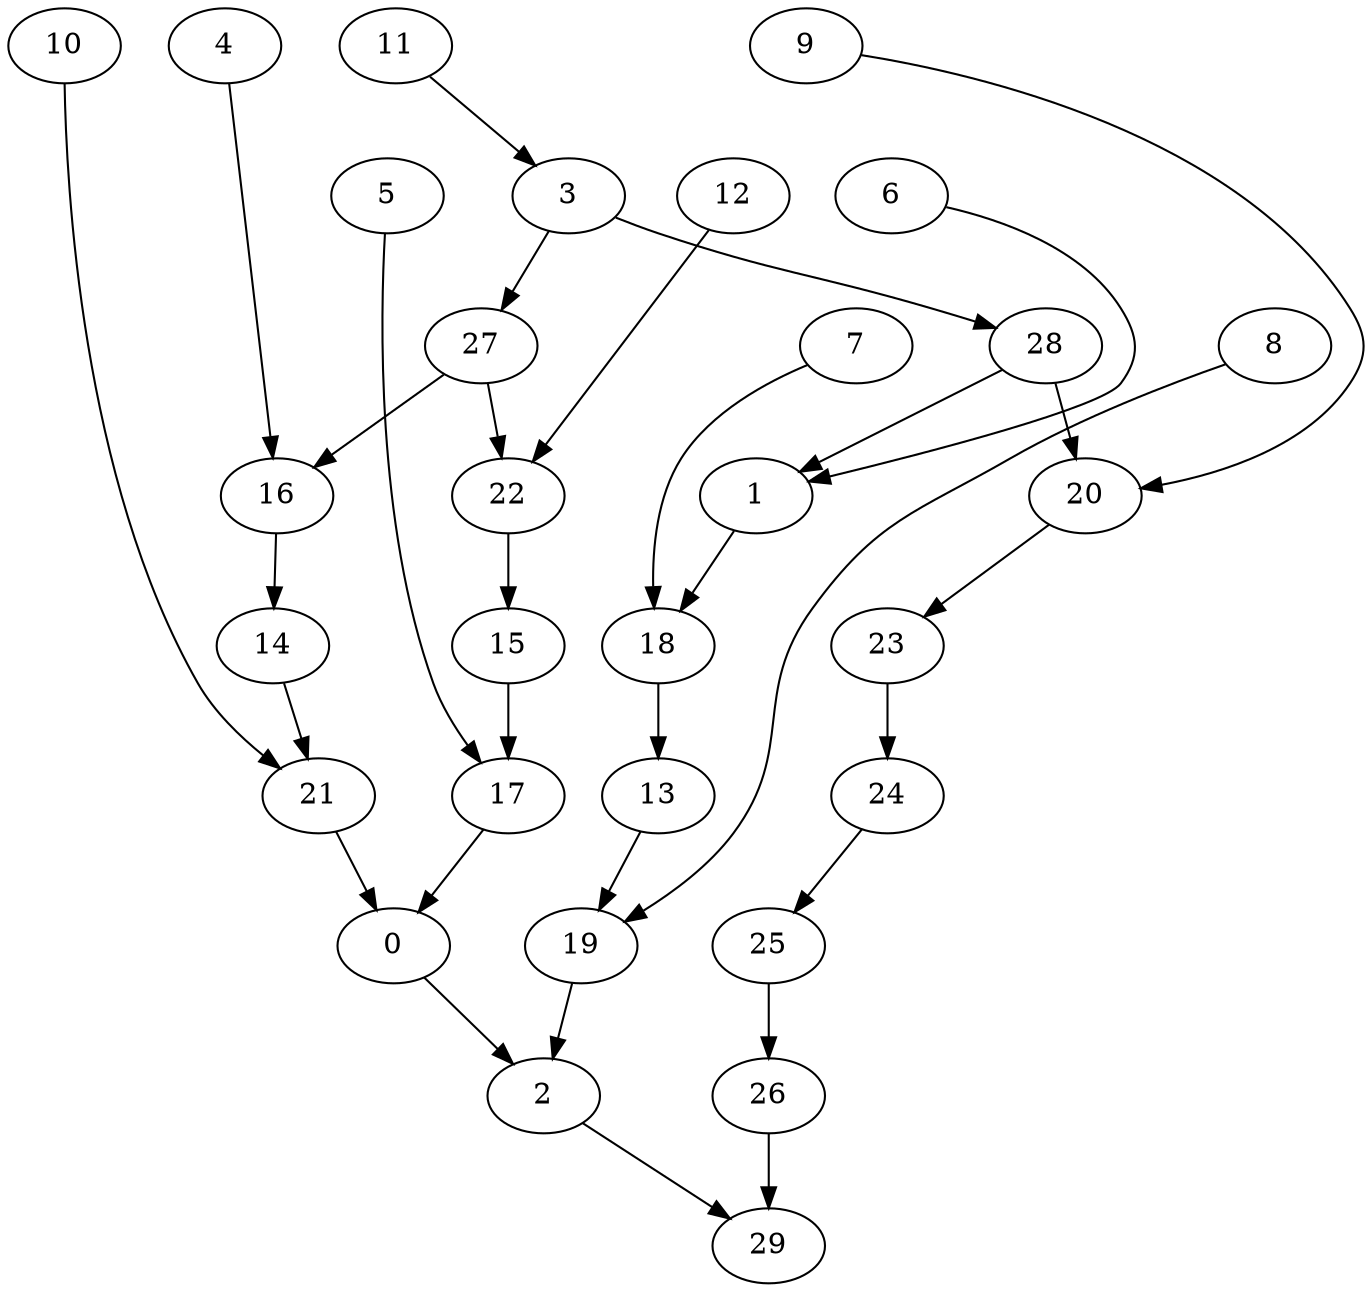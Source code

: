 digraph g {
0;
1;
2;
3;
4;
5;
6;
7;
8;
9;
10;
11;
12;
13;
14;
15;
16;
17;
18;
19;
20;
21;
22;
23;
24;
25;
26;
27;
28;
29;
0 -> 2 [weight=0];
1 -> 18 [weight=0];
2 -> 29 [weight=0];
3 -> 27 [weight=0];
3 -> 28 [weight=0];
4 -> 16 [weight=0];
5 -> 17 [weight=0];
6 -> 1 [weight=0];
7 -> 18 [weight=0];
8 -> 19 [weight=0];
9 -> 20 [weight=0];
10 -> 21 [weight=0];
11 -> 3 [weight=0];
12 -> 22 [weight=0];
13 -> 19 [weight=0];
14 -> 21 [weight=0];
15 -> 17 [weight=1];
16 -> 14 [weight=0];
17 -> 0 [weight=0];
18 -> 13 [weight=0];
19 -> 2 [weight=0];
20 -> 23 [weight=0];
21 -> 0 [weight=0];
22 -> 15 [weight=1];
23 -> 24 [weight=0];
24 -> 25 [weight=0];
25 -> 26 [weight=1];
26 -> 29 [weight=1];
27 -> 22 [weight=0];
27 -> 16 [weight=0];
28 -> 1 [weight=0];
28 -> 20 [weight=0];
}
